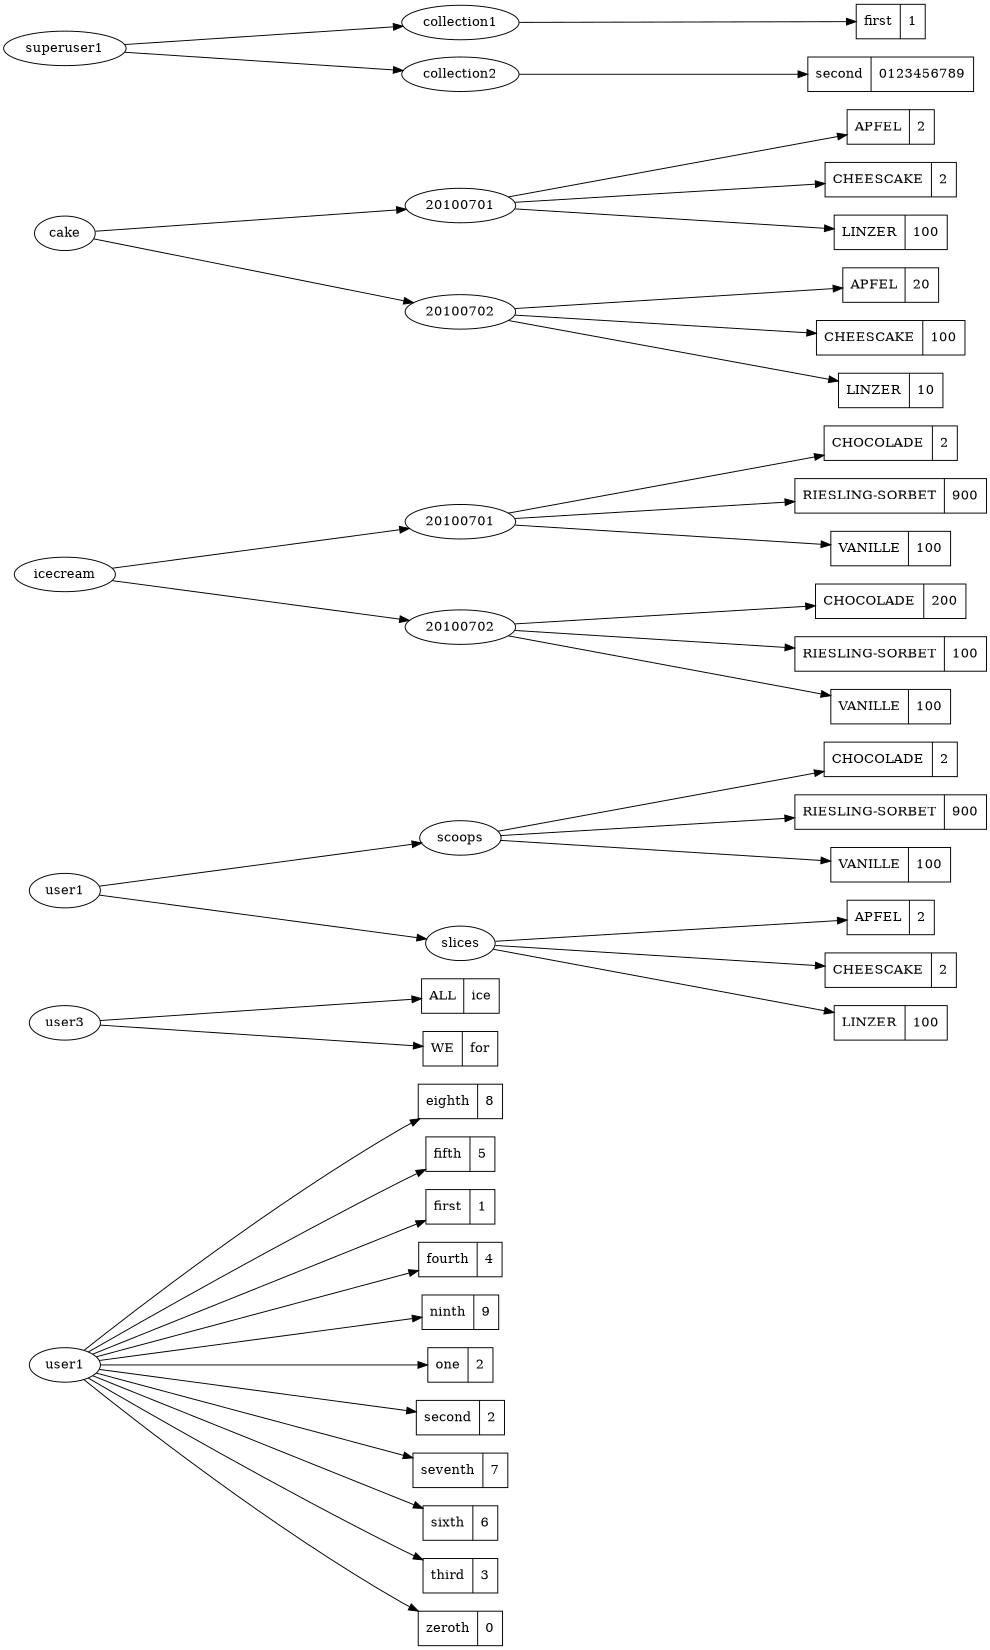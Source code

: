 digraph ks { rankdir=LR; size="11,11"; ranksep="4";subgraph CF6740 { label="Column Family: Standard2";KEYSLICE6741 [label=user1];
COLUMN6742 [label="{eighth | 8}", shape=record];KEYSLICE6741 -> COLUMN6742 ;
COLUMN6743 [label="{fifth | 5}", shape=record];KEYSLICE6741 -> COLUMN6743 ;
COLUMN6744 [label="{first | 1}", shape=record];KEYSLICE6741 -> COLUMN6744 ;
COLUMN6745 [label="{fourth | 4}", shape=record];KEYSLICE6741 -> COLUMN6745 ;
COLUMN6746 [label="{ninth | 9}", shape=record];KEYSLICE6741 -> COLUMN6746 ;
COLUMN6747 [label="{one | 2}", shape=record];KEYSLICE6741 -> COLUMN6747 ;
COLUMN6748 [label="{second | 2}", shape=record];KEYSLICE6741 -> COLUMN6748 ;
COLUMN6749 [label="{seventh | 7}", shape=record];KEYSLICE6741 -> COLUMN6749 ;
COLUMN6750 [label="{sixth | 6}", shape=record];KEYSLICE6741 -> COLUMN6750 ;
COLUMN6751 [label="{third | 3}", shape=record];KEYSLICE6741 -> COLUMN6751 ;
COLUMN6752 [label="{zeroth | 0}", shape=record];KEYSLICE6741 -> COLUMN6752 ;KEYSLICE6753 [label=user3];
COLUMN6754 [label="{ALL | ice}", shape=record];KEYSLICE6753 -> COLUMN6754 ;
COLUMN6755 [label="{WE | for}", shape=record];KEYSLICE6753 -> COLUMN6755 ;}subgraph CF6756 { label="Column Family: Super1";}subgraph CF6757 { label="Column Family: Standard1";}subgraph CF6758 { label="Column Family: Super2";KEYSLICE6759 [label=user1];SUPERCOLUMN6760 [label=scoops];
COLUMN6761 [label="{CHOCOLADE | 2}", shape=record];SUPERCOLUMN6760 -> COLUMN6761 ;
COLUMN6762 [label="{RIESLING-SORBET | 900}", shape=record];SUPERCOLUMN6760 -> COLUMN6762 ;
COLUMN6763 [label="{VANILLE | 100}", shape=record];SUPERCOLUMN6760 -> COLUMN6763 ;KEYSLICE6759 -> SUPERCOLUMN6760 ;SUPERCOLUMN6764 [label=slices];
COLUMN6765 [label="{APFEL | 2}", shape=record];SUPERCOLUMN6764 -> COLUMN6765 ;
COLUMN6766 [label="{CHEESCAKE | 2}", shape=record];SUPERCOLUMN6764 -> COLUMN6766 ;
COLUMN6767 [label="{LINZER | 100}", shape=record];SUPERCOLUMN6764 -> COLUMN6767 ;KEYSLICE6759 -> SUPERCOLUMN6764 ;KEYSLICE6768 [label=icecream];SUPERCOLUMN6769 [label="20100701"];
COLUMN6770 [label="{CHOCOLADE | 2}", shape=record];SUPERCOLUMN6769 -> COLUMN6770 ;
COLUMN6771 [label="{RIESLING-SORBET | 900}", shape=record];SUPERCOLUMN6769 -> COLUMN6771 ;
COLUMN6772 [label="{VANILLE | 100}", shape=record];SUPERCOLUMN6769 -> COLUMN6772 ;KEYSLICE6768 -> SUPERCOLUMN6769 ;SUPERCOLUMN6773 [label="20100702"];
COLUMN6774 [label="{CHOCOLADE | 200}", shape=record];SUPERCOLUMN6773 -> COLUMN6774 ;
COLUMN6775 [label="{RIESLING-SORBET | 100}", shape=record];SUPERCOLUMN6773 -> COLUMN6775 ;
COLUMN6776 [label="{VANILLE | 100}", shape=record];SUPERCOLUMN6773 -> COLUMN6776 ;KEYSLICE6768 -> SUPERCOLUMN6773 ;KEYSLICE6777 [label=cake];SUPERCOLUMN6778 [label="20100701"];
COLUMN6779 [label="{APFEL | 2}", shape=record];SUPERCOLUMN6778 -> COLUMN6779 ;
COLUMN6780 [label="{CHEESCAKE | 2}", shape=record];SUPERCOLUMN6778 -> COLUMN6780 ;
COLUMN6781 [label="{LINZER | 100}", shape=record];SUPERCOLUMN6778 -> COLUMN6781 ;KEYSLICE6777 -> SUPERCOLUMN6778 ;SUPERCOLUMN6782 [label="20100702"];
COLUMN6783 [label="{APFEL | 20}", shape=record];SUPERCOLUMN6782 -> COLUMN6783 ;
COLUMN6784 [label="{CHEESCAKE | 100}", shape=record];SUPERCOLUMN6782 -> COLUMN6784 ;
COLUMN6785 [label="{LINZER | 10}", shape=record];SUPERCOLUMN6782 -> COLUMN6785 ;KEYSLICE6777 -> SUPERCOLUMN6782 ;KEYSLICE6786 [label=superuser1];SUPERCOLUMN6787 [label=collection1];
COLUMN6788 [label="{first | 1}", shape=record];SUPERCOLUMN6787 -> COLUMN6788 ;KEYSLICE6786 -> SUPERCOLUMN6787 ;SUPERCOLUMN6789 [label=collection2];
COLUMN6790 [label="{second | 0123456789}", shape=record];SUPERCOLUMN6789 -> COLUMN6790 ;KEYSLICE6786 -> SUPERCOLUMN6789 ;}subgraph CF6791 { label="Column Family: StandardByUUID1";}}